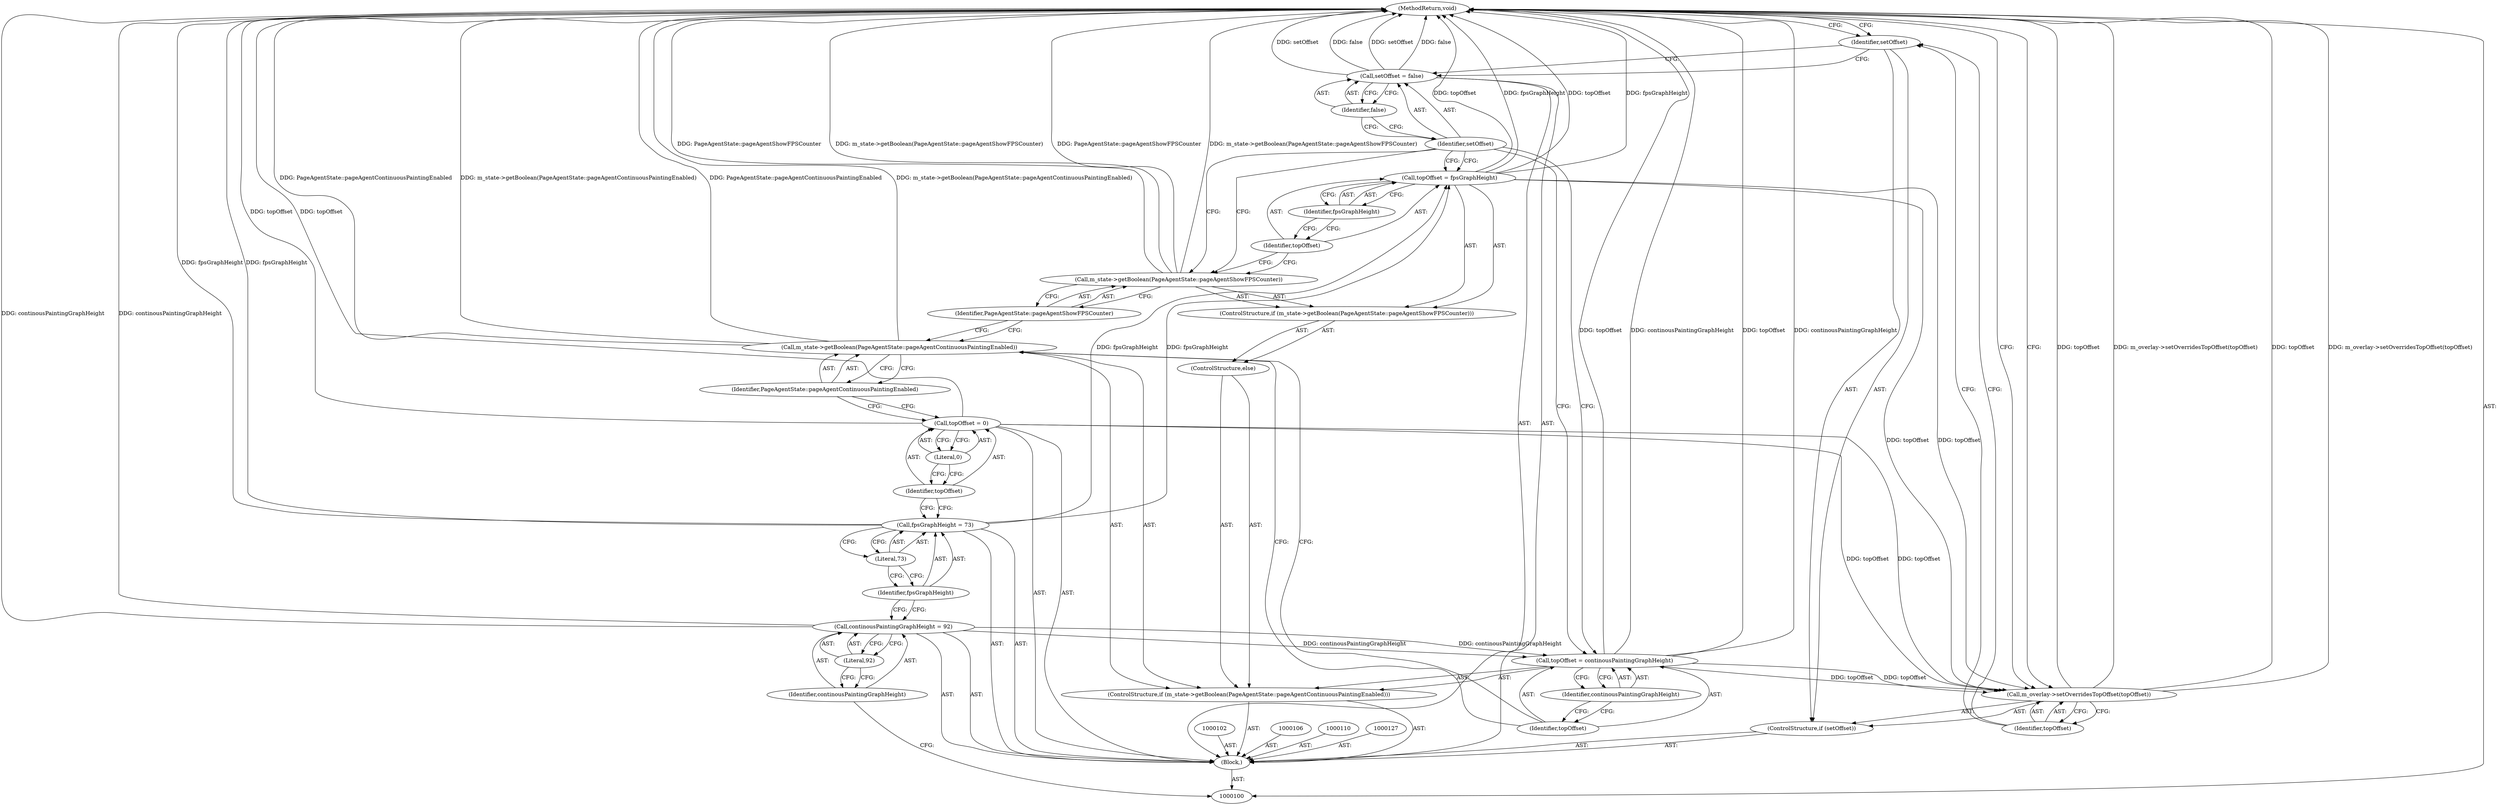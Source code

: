 digraph "1_Chrome_d4cd2b2c0953ad7e9fa988c234eb9361be80fe81_14" {
"1000135" [label="(MethodReturn,void)"];
"1000130" [label="(Identifier,false)"];
"1000128" [label="(Call,setOffset = false)"];
"1000129" [label="(Identifier,setOffset)"];
"1000131" [label="(ControlStructure,if (setOffset))"];
"1000132" [label="(Identifier,setOffset)"];
"1000134" [label="(Identifier,topOffset)"];
"1000133" [label="(Call,m_overlay->setOverridesTopOffset(topOffset))"];
"1000101" [label="(Block,)"];
"1000103" [label="(Call,continousPaintingGraphHeight = 92)"];
"1000104" [label="(Identifier,continousPaintingGraphHeight)"];
"1000105" [label="(Literal,92)"];
"1000107" [label="(Call,fpsGraphHeight = 73)"];
"1000108" [label="(Identifier,fpsGraphHeight)"];
"1000109" [label="(Literal,73)"];
"1000113" [label="(Literal,0)"];
"1000111" [label="(Call,topOffset = 0)"];
"1000112" [label="(Identifier,topOffset)"];
"1000116" [label="(Identifier,PageAgentState::pageAgentContinuousPaintingEnabled)"];
"1000114" [label="(ControlStructure,if (m_state->getBoolean(PageAgentState::pageAgentContinuousPaintingEnabled)))"];
"1000115" [label="(Call,m_state->getBoolean(PageAgentState::pageAgentContinuousPaintingEnabled))"];
"1000119" [label="(Identifier,continousPaintingGraphHeight)"];
"1000117" [label="(Call,topOffset = continousPaintingGraphHeight)"];
"1000118" [label="(Identifier,topOffset)"];
"1000122" [label="(Call,m_state->getBoolean(PageAgentState::pageAgentShowFPSCounter))"];
"1000123" [label="(Identifier,PageAgentState::pageAgentShowFPSCounter)"];
"1000120" [label="(ControlStructure,else)"];
"1000121" [label="(ControlStructure,if (m_state->getBoolean(PageAgentState::pageAgentShowFPSCounter)))"];
"1000126" [label="(Identifier,fpsGraphHeight)"];
"1000124" [label="(Call,topOffset = fpsGraphHeight)"];
"1000125" [label="(Identifier,topOffset)"];
"1000135" -> "1000100"  [label="AST: "];
"1000135" -> "1000133"  [label="CFG: "];
"1000135" -> "1000132"  [label="CFG: "];
"1000124" -> "1000135"  [label="DDG: topOffset"];
"1000124" -> "1000135"  [label="DDG: fpsGraphHeight"];
"1000107" -> "1000135"  [label="DDG: fpsGraphHeight"];
"1000103" -> "1000135"  [label="DDG: continousPaintingGraphHeight"];
"1000122" -> "1000135"  [label="DDG: PageAgentState::pageAgentShowFPSCounter"];
"1000122" -> "1000135"  [label="DDG: m_state->getBoolean(PageAgentState::pageAgentShowFPSCounter)"];
"1000115" -> "1000135"  [label="DDG: m_state->getBoolean(PageAgentState::pageAgentContinuousPaintingEnabled)"];
"1000115" -> "1000135"  [label="DDG: PageAgentState::pageAgentContinuousPaintingEnabled"];
"1000117" -> "1000135"  [label="DDG: topOffset"];
"1000117" -> "1000135"  [label="DDG: continousPaintingGraphHeight"];
"1000128" -> "1000135"  [label="DDG: false"];
"1000128" -> "1000135"  [label="DDG: setOffset"];
"1000133" -> "1000135"  [label="DDG: topOffset"];
"1000133" -> "1000135"  [label="DDG: m_overlay->setOverridesTopOffset(topOffset)"];
"1000111" -> "1000135"  [label="DDG: topOffset"];
"1000130" -> "1000128"  [label="AST: "];
"1000130" -> "1000129"  [label="CFG: "];
"1000128" -> "1000130"  [label="CFG: "];
"1000128" -> "1000101"  [label="AST: "];
"1000128" -> "1000130"  [label="CFG: "];
"1000129" -> "1000128"  [label="AST: "];
"1000130" -> "1000128"  [label="AST: "];
"1000132" -> "1000128"  [label="CFG: "];
"1000128" -> "1000135"  [label="DDG: false"];
"1000128" -> "1000135"  [label="DDG: setOffset"];
"1000129" -> "1000128"  [label="AST: "];
"1000129" -> "1000117"  [label="CFG: "];
"1000129" -> "1000124"  [label="CFG: "];
"1000129" -> "1000122"  [label="CFG: "];
"1000130" -> "1000129"  [label="CFG: "];
"1000131" -> "1000101"  [label="AST: "];
"1000132" -> "1000131"  [label="AST: "];
"1000133" -> "1000131"  [label="AST: "];
"1000132" -> "1000131"  [label="AST: "];
"1000132" -> "1000128"  [label="CFG: "];
"1000134" -> "1000132"  [label="CFG: "];
"1000135" -> "1000132"  [label="CFG: "];
"1000134" -> "1000133"  [label="AST: "];
"1000134" -> "1000132"  [label="CFG: "];
"1000133" -> "1000134"  [label="CFG: "];
"1000133" -> "1000131"  [label="AST: "];
"1000133" -> "1000134"  [label="CFG: "];
"1000134" -> "1000133"  [label="AST: "];
"1000135" -> "1000133"  [label="CFG: "];
"1000133" -> "1000135"  [label="DDG: topOffset"];
"1000133" -> "1000135"  [label="DDG: m_overlay->setOverridesTopOffset(topOffset)"];
"1000124" -> "1000133"  [label="DDG: topOffset"];
"1000117" -> "1000133"  [label="DDG: topOffset"];
"1000111" -> "1000133"  [label="DDG: topOffset"];
"1000101" -> "1000100"  [label="AST: "];
"1000102" -> "1000101"  [label="AST: "];
"1000103" -> "1000101"  [label="AST: "];
"1000106" -> "1000101"  [label="AST: "];
"1000107" -> "1000101"  [label="AST: "];
"1000110" -> "1000101"  [label="AST: "];
"1000111" -> "1000101"  [label="AST: "];
"1000114" -> "1000101"  [label="AST: "];
"1000127" -> "1000101"  [label="AST: "];
"1000128" -> "1000101"  [label="AST: "];
"1000131" -> "1000101"  [label="AST: "];
"1000103" -> "1000101"  [label="AST: "];
"1000103" -> "1000105"  [label="CFG: "];
"1000104" -> "1000103"  [label="AST: "];
"1000105" -> "1000103"  [label="AST: "];
"1000108" -> "1000103"  [label="CFG: "];
"1000103" -> "1000135"  [label="DDG: continousPaintingGraphHeight"];
"1000103" -> "1000117"  [label="DDG: continousPaintingGraphHeight"];
"1000104" -> "1000103"  [label="AST: "];
"1000104" -> "1000100"  [label="CFG: "];
"1000105" -> "1000104"  [label="CFG: "];
"1000105" -> "1000103"  [label="AST: "];
"1000105" -> "1000104"  [label="CFG: "];
"1000103" -> "1000105"  [label="CFG: "];
"1000107" -> "1000101"  [label="AST: "];
"1000107" -> "1000109"  [label="CFG: "];
"1000108" -> "1000107"  [label="AST: "];
"1000109" -> "1000107"  [label="AST: "];
"1000112" -> "1000107"  [label="CFG: "];
"1000107" -> "1000135"  [label="DDG: fpsGraphHeight"];
"1000107" -> "1000124"  [label="DDG: fpsGraphHeight"];
"1000108" -> "1000107"  [label="AST: "];
"1000108" -> "1000103"  [label="CFG: "];
"1000109" -> "1000108"  [label="CFG: "];
"1000109" -> "1000107"  [label="AST: "];
"1000109" -> "1000108"  [label="CFG: "];
"1000107" -> "1000109"  [label="CFG: "];
"1000113" -> "1000111"  [label="AST: "];
"1000113" -> "1000112"  [label="CFG: "];
"1000111" -> "1000113"  [label="CFG: "];
"1000111" -> "1000101"  [label="AST: "];
"1000111" -> "1000113"  [label="CFG: "];
"1000112" -> "1000111"  [label="AST: "];
"1000113" -> "1000111"  [label="AST: "];
"1000116" -> "1000111"  [label="CFG: "];
"1000111" -> "1000135"  [label="DDG: topOffset"];
"1000111" -> "1000133"  [label="DDG: topOffset"];
"1000112" -> "1000111"  [label="AST: "];
"1000112" -> "1000107"  [label="CFG: "];
"1000113" -> "1000112"  [label="CFG: "];
"1000116" -> "1000115"  [label="AST: "];
"1000116" -> "1000111"  [label="CFG: "];
"1000115" -> "1000116"  [label="CFG: "];
"1000114" -> "1000101"  [label="AST: "];
"1000115" -> "1000114"  [label="AST: "];
"1000117" -> "1000114"  [label="AST: "];
"1000120" -> "1000114"  [label="AST: "];
"1000115" -> "1000114"  [label="AST: "];
"1000115" -> "1000116"  [label="CFG: "];
"1000116" -> "1000115"  [label="AST: "];
"1000118" -> "1000115"  [label="CFG: "];
"1000123" -> "1000115"  [label="CFG: "];
"1000115" -> "1000135"  [label="DDG: m_state->getBoolean(PageAgentState::pageAgentContinuousPaintingEnabled)"];
"1000115" -> "1000135"  [label="DDG: PageAgentState::pageAgentContinuousPaintingEnabled"];
"1000119" -> "1000117"  [label="AST: "];
"1000119" -> "1000118"  [label="CFG: "];
"1000117" -> "1000119"  [label="CFG: "];
"1000117" -> "1000114"  [label="AST: "];
"1000117" -> "1000119"  [label="CFG: "];
"1000118" -> "1000117"  [label="AST: "];
"1000119" -> "1000117"  [label="AST: "];
"1000129" -> "1000117"  [label="CFG: "];
"1000117" -> "1000135"  [label="DDG: topOffset"];
"1000117" -> "1000135"  [label="DDG: continousPaintingGraphHeight"];
"1000103" -> "1000117"  [label="DDG: continousPaintingGraphHeight"];
"1000117" -> "1000133"  [label="DDG: topOffset"];
"1000118" -> "1000117"  [label="AST: "];
"1000118" -> "1000115"  [label="CFG: "];
"1000119" -> "1000118"  [label="CFG: "];
"1000122" -> "1000121"  [label="AST: "];
"1000122" -> "1000123"  [label="CFG: "];
"1000123" -> "1000122"  [label="AST: "];
"1000125" -> "1000122"  [label="CFG: "];
"1000129" -> "1000122"  [label="CFG: "];
"1000122" -> "1000135"  [label="DDG: PageAgentState::pageAgentShowFPSCounter"];
"1000122" -> "1000135"  [label="DDG: m_state->getBoolean(PageAgentState::pageAgentShowFPSCounter)"];
"1000123" -> "1000122"  [label="AST: "];
"1000123" -> "1000115"  [label="CFG: "];
"1000122" -> "1000123"  [label="CFG: "];
"1000120" -> "1000114"  [label="AST: "];
"1000121" -> "1000120"  [label="AST: "];
"1000121" -> "1000120"  [label="AST: "];
"1000122" -> "1000121"  [label="AST: "];
"1000124" -> "1000121"  [label="AST: "];
"1000126" -> "1000124"  [label="AST: "];
"1000126" -> "1000125"  [label="CFG: "];
"1000124" -> "1000126"  [label="CFG: "];
"1000124" -> "1000121"  [label="AST: "];
"1000124" -> "1000126"  [label="CFG: "];
"1000125" -> "1000124"  [label="AST: "];
"1000126" -> "1000124"  [label="AST: "];
"1000129" -> "1000124"  [label="CFG: "];
"1000124" -> "1000135"  [label="DDG: topOffset"];
"1000124" -> "1000135"  [label="DDG: fpsGraphHeight"];
"1000107" -> "1000124"  [label="DDG: fpsGraphHeight"];
"1000124" -> "1000133"  [label="DDG: topOffset"];
"1000125" -> "1000124"  [label="AST: "];
"1000125" -> "1000122"  [label="CFG: "];
"1000126" -> "1000125"  [label="CFG: "];
}
